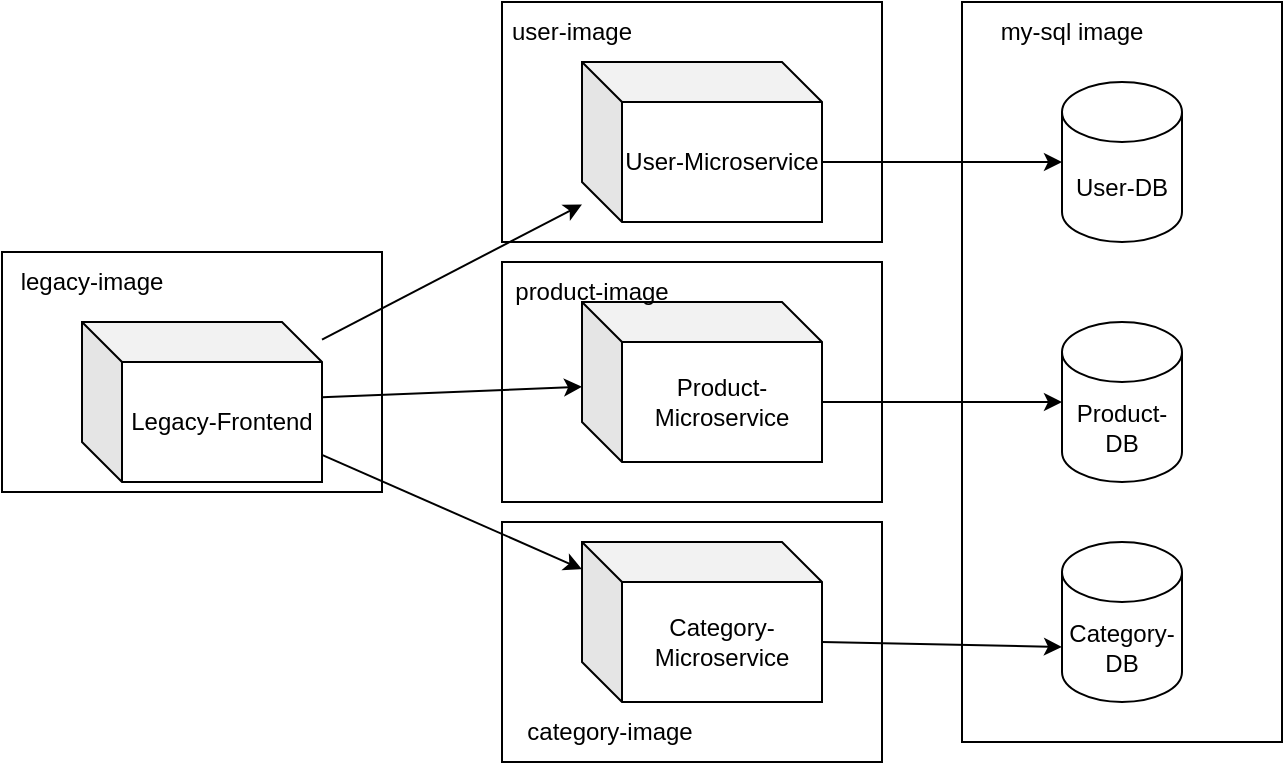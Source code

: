 <mxfile version="24.2.1" type="device">
  <diagram name="Page-1" id="9F54tOFaS67IIZXBRnvy">
    <mxGraphModel dx="1381" dy="853" grid="1" gridSize="10" guides="1" tooltips="1" connect="1" arrows="1" fold="1" page="1" pageScale="1" pageWidth="827" pageHeight="1169" math="0" shadow="0">
      <root>
        <mxCell id="0" />
        <mxCell id="1" parent="0" />
        <mxCell id="vfYSgXPciYBH7q_a4fOy-27" value="" style="rounded=0;whiteSpace=wrap;html=1;" vertex="1" parent="1">
          <mxGeometry x="60" y="245" width="190" height="120" as="geometry" />
        </mxCell>
        <mxCell id="vfYSgXPciYBH7q_a4fOy-21" value="" style="rounded=0;whiteSpace=wrap;html=1;" vertex="1" parent="1">
          <mxGeometry x="310" y="380" width="190" height="120" as="geometry" />
        </mxCell>
        <mxCell id="vfYSgXPciYBH7q_a4fOy-22" value="" style="rounded=0;whiteSpace=wrap;html=1;" vertex="1" parent="1">
          <mxGeometry x="310" y="250" width="190" height="120" as="geometry" />
        </mxCell>
        <mxCell id="vfYSgXPciYBH7q_a4fOy-20" value="" style="rounded=0;whiteSpace=wrap;html=1;" vertex="1" parent="1">
          <mxGeometry x="310" y="120" width="190" height="120" as="geometry" />
        </mxCell>
        <mxCell id="vfYSgXPciYBH7q_a4fOy-15" value="" style="rounded=0;whiteSpace=wrap;html=1;" vertex="1" parent="1">
          <mxGeometry x="540" y="120" width="160" height="370" as="geometry" />
        </mxCell>
        <mxCell id="vfYSgXPciYBH7q_a4fOy-1" value="Category-Microservice" style="shape=cube;whiteSpace=wrap;html=1;boundedLbl=1;backgroundOutline=1;darkOpacity=0.05;darkOpacity2=0.1;" vertex="1" parent="1">
          <mxGeometry x="350" y="390" width="120" height="80" as="geometry" />
        </mxCell>
        <mxCell id="vfYSgXPciYBH7q_a4fOy-2" value="Product-Microservice" style="shape=cube;whiteSpace=wrap;html=1;boundedLbl=1;backgroundOutline=1;darkOpacity=0.05;darkOpacity2=0.1;" vertex="1" parent="1">
          <mxGeometry x="350" y="270" width="120" height="80" as="geometry" />
        </mxCell>
        <mxCell id="vfYSgXPciYBH7q_a4fOy-3" value="User-Microservice" style="shape=cube;whiteSpace=wrap;html=1;boundedLbl=1;backgroundOutline=1;darkOpacity=0.05;darkOpacity2=0.1;" vertex="1" parent="1">
          <mxGeometry x="350" y="150" width="120" height="80" as="geometry" />
        </mxCell>
        <mxCell id="vfYSgXPciYBH7q_a4fOy-4" value="Category-DB" style="shape=cylinder3;whiteSpace=wrap;html=1;boundedLbl=1;backgroundOutline=1;size=15;" vertex="1" parent="1">
          <mxGeometry x="590" y="390" width="60" height="80" as="geometry" />
        </mxCell>
        <mxCell id="vfYSgXPciYBH7q_a4fOy-5" value="Product-DB" style="shape=cylinder3;whiteSpace=wrap;html=1;boundedLbl=1;backgroundOutline=1;size=15;" vertex="1" parent="1">
          <mxGeometry x="590" y="280" width="60" height="80" as="geometry" />
        </mxCell>
        <mxCell id="vfYSgXPciYBH7q_a4fOy-6" value="User-DB" style="shape=cylinder3;whiteSpace=wrap;html=1;boundedLbl=1;backgroundOutline=1;size=15;" vertex="1" parent="1">
          <mxGeometry x="590" y="160" width="60" height="80" as="geometry" />
        </mxCell>
        <mxCell id="vfYSgXPciYBH7q_a4fOy-7" value="" style="endArrow=classic;html=1;rounded=0;exitX=0;exitY=0;exitDx=120;exitDy=50;exitPerimeter=0;entryX=0;entryY=0;entryDx=0;entryDy=52.5;entryPerimeter=0;" edge="1" parent="1" source="vfYSgXPciYBH7q_a4fOy-1" target="vfYSgXPciYBH7q_a4fOy-4">
          <mxGeometry width="50" height="50" relative="1" as="geometry">
            <mxPoint x="390" y="460" as="sourcePoint" />
            <mxPoint x="590" y="450" as="targetPoint" />
          </mxGeometry>
        </mxCell>
        <mxCell id="vfYSgXPciYBH7q_a4fOy-8" value="" style="endArrow=classic;html=1;rounded=0;exitX=0;exitY=0;exitDx=120;exitDy=50;exitPerimeter=0;entryX=0;entryY=0.5;entryDx=0;entryDy=0;entryPerimeter=0;" edge="1" parent="1" source="vfYSgXPciYBH7q_a4fOy-2" target="vfYSgXPciYBH7q_a4fOy-5">
          <mxGeometry width="50" height="50" relative="1" as="geometry">
            <mxPoint x="390" y="460" as="sourcePoint" />
            <mxPoint x="440" y="410" as="targetPoint" />
          </mxGeometry>
        </mxCell>
        <mxCell id="vfYSgXPciYBH7q_a4fOy-9" value="" style="endArrow=classic;html=1;rounded=0;exitX=0;exitY=0;exitDx=120;exitDy=50;exitPerimeter=0;" edge="1" parent="1" source="vfYSgXPciYBH7q_a4fOy-3" target="vfYSgXPciYBH7q_a4fOy-6">
          <mxGeometry width="50" height="50" relative="1" as="geometry">
            <mxPoint x="390" y="460" as="sourcePoint" />
            <mxPoint x="440" y="410" as="targetPoint" />
          </mxGeometry>
        </mxCell>
        <mxCell id="vfYSgXPciYBH7q_a4fOy-10" value="Legacy-Frontend" style="shape=cube;whiteSpace=wrap;html=1;boundedLbl=1;backgroundOutline=1;darkOpacity=0.05;darkOpacity2=0.1;" vertex="1" parent="1">
          <mxGeometry x="100" y="280" width="120" height="80" as="geometry" />
        </mxCell>
        <mxCell id="vfYSgXPciYBH7q_a4fOy-11" value="" style="endArrow=classic;html=1;rounded=0;" edge="1" parent="1" source="vfYSgXPciYBH7q_a4fOy-10" target="vfYSgXPciYBH7q_a4fOy-1">
          <mxGeometry width="50" height="50" relative="1" as="geometry">
            <mxPoint x="390" y="460" as="sourcePoint" />
            <mxPoint x="440" y="410" as="targetPoint" />
          </mxGeometry>
        </mxCell>
        <mxCell id="vfYSgXPciYBH7q_a4fOy-12" value="" style="endArrow=classic;html=1;rounded=0;" edge="1" parent="1" source="vfYSgXPciYBH7q_a4fOy-10" target="vfYSgXPciYBH7q_a4fOy-2">
          <mxGeometry width="50" height="50" relative="1" as="geometry">
            <mxPoint x="390" y="460" as="sourcePoint" />
            <mxPoint x="440" y="410" as="targetPoint" />
          </mxGeometry>
        </mxCell>
        <mxCell id="vfYSgXPciYBH7q_a4fOy-13" value="" style="endArrow=classic;html=1;rounded=0;" edge="1" parent="1" source="vfYSgXPciYBH7q_a4fOy-10" target="vfYSgXPciYBH7q_a4fOy-3">
          <mxGeometry width="50" height="50" relative="1" as="geometry">
            <mxPoint x="390" y="460" as="sourcePoint" />
            <mxPoint x="440" y="410" as="targetPoint" />
          </mxGeometry>
        </mxCell>
        <mxCell id="vfYSgXPciYBH7q_a4fOy-16" value="my-sql image" style="text;html=1;align=center;verticalAlign=middle;whiteSpace=wrap;rounded=0;" vertex="1" parent="1">
          <mxGeometry x="540" y="120" width="110" height="30" as="geometry" />
        </mxCell>
        <mxCell id="vfYSgXPciYBH7q_a4fOy-23" value="user-image" style="text;html=1;align=center;verticalAlign=middle;whiteSpace=wrap;rounded=0;" vertex="1" parent="1">
          <mxGeometry x="300" y="120" width="90" height="30" as="geometry" />
        </mxCell>
        <mxCell id="vfYSgXPciYBH7q_a4fOy-24" value="product&lt;span style=&quot;background-color: initial;&quot;&gt;-image&lt;/span&gt;" style="text;html=1;align=center;verticalAlign=middle;whiteSpace=wrap;rounded=0;" vertex="1" parent="1">
          <mxGeometry x="310" y="250" width="90" height="30" as="geometry" />
        </mxCell>
        <mxCell id="vfYSgXPciYBH7q_a4fOy-25" value="category&lt;span style=&quot;background-color: initial;&quot;&gt;-image&lt;/span&gt;" style="text;html=1;align=center;verticalAlign=middle;whiteSpace=wrap;rounded=0;" vertex="1" parent="1">
          <mxGeometry x="319" y="470" width="90" height="30" as="geometry" />
        </mxCell>
        <mxCell id="vfYSgXPciYBH7q_a4fOy-28" value="legacy-image" style="text;html=1;align=center;verticalAlign=middle;whiteSpace=wrap;rounded=0;" vertex="1" parent="1">
          <mxGeometry x="60" y="245" width="90" height="30" as="geometry" />
        </mxCell>
      </root>
    </mxGraphModel>
  </diagram>
</mxfile>
